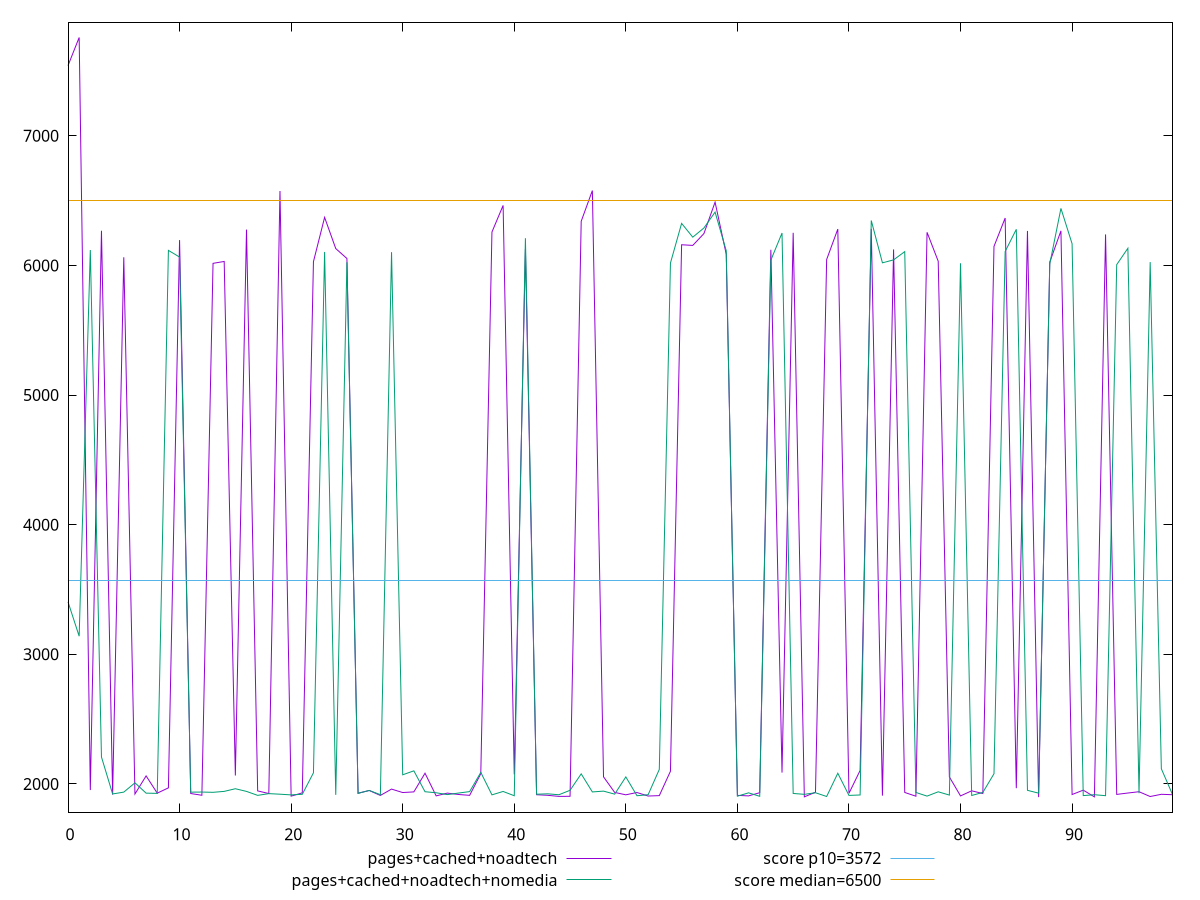 reset

$pagesCachedNoadtech <<EOF
0 7541.941999999999
1 7758.945999999999
2 1952.9544999999998
3 6267.838
4 1917.9574499999997
5 6063.282000000001
6 1922.4759999999999
7 2062.06085
8 1928.90695
9 1969.8804999999998
10 6196.156999999999
11 1926.21085
12 1912.7205500000002
13 6016.460999999999
14 6030.986999999999
15 2065.06205
16 6276.9236
17 1946.4591000000003
18 1926.1665000000003
19 6574.4619999999995
20 1906.04915
21 1931.0889999999997
22 6029.497
23 6371.147000000001
24 6130.329
25 6053.871999999999
26 1928.5205
27 1949.4544999999998
28 1911.3222999999996
29 1960.393
30 1933.7290000000003
31 1938.8110000000001
32 2082.7940000000003
33 1908.01475
34 1929.3399000000004
35 1918.6919999999996
36 1912.1965000000002
37 2079.22725
38 6258.217
39 6463.371
40 2073.5627
41 6127.164999999999
42 1916.9979999999998
43 1912.4173499999997
44 1904.05175
45 1904.72145
46 6340.980399999999
47 6578.029
48 2054.84
49 1934.6854999999998
50 1916.3494
51 1933.9651500000004
52 1906.78665
53 1909.9819499999996
54 2098.18585
55 6159.936000000001
56 6154.8817
57 6246.31
58 6488.723000000001
59 6086.621
60 1911.96
61 1907.8195500000002
62 1932.4309999999996
63 6121.148000000001
64 2087.6764000000003
65 6252.099
66 1900.5327999999997
67 1935.9545000000003
68 6045.974
69 6280.764000000001
70 1927.6406499999998
71 2104.1106999999997
72 6282.581
73 1909.8975500000001
74 6123.901999999999
75 1934.4812499999998
76 1905.5034999999998
77 6256.060399999999
78 6032.966
79 2054.37305
80 1907.6479999999997
81 1947.1275
82 1926.3281499999998
83 6147.363
84 6365.993
85 1967.2954999999997
86 6266.5694
87 1898.2045000000003
88 6026.284
89 6267.279999999999
90 1918.4684000000002
91 1952.0902500000004
92 1900.5365000000002
93 6239.509000000001
94 1919.36965
95 1930.0036
96 1940.0859
97 1903.0279999999998
98 1920.1422000000005
99 1916.95015
EOF

$pagesCachedNoadtechNomedia <<EOF
0 3404.8194999999987
1 3139.9700000000003
2 6119.517
3 2207.8085000000005
4 1922.7407000000003
5 1937.06515
6 2008.7123000000001
7 1929.0670499999999
8 1927.33855
9 6116.429
10 6064.740000000001
11 1936.68075
12 1937.5528500000003
13 1935.489
14 1942.7049999999995
15 1963.1713499999998
16 1942.5069999999998
17 1911.9016999999997
18 1925.38185
19 1920.9302000000002
20 1915.5589499999996
21 1920.1488
22 2085.929
23 6104.484899999999
24 1915.8814499999996
25 6024.741000000001
26 1927.2479500000002
27 1950.0915
28 1917.0805
29 6103.005000000001
30 2070.7282999999998
31 2101.2174999999997
32 1940.0704999999998
33 1931.967
34 1917.8969499999994
35 1929.7820500000003
36 1940.9918499999999
37 2089.053
38 1915.9585000000002
39 1942.0567999999998
40 1909.1495
41 6210.594999999998
42 1920.8425000000002
43 1923.8637000000003
44 1916.745
45 1951.0155
46 2077.7769
47 1938.448
48 1944.6905000000002
49 1921.42855
50 2054.2655
51 1909.2257
52 1916.9386
53 2112.2378999999996
54 6018.932
55 6324.768
56 6218.532
57 6289.3073
58 6411.841600000002
59 6113.9670000000015
60 1905.5912500000004
61 1931.4850999999999
62 1904.7898500000001
63 6041.338999999999
64 6250.368300000001
65 1926.6837499999997
66 1919.9460000000001
67 1932.15245
68 1903.3360000000005
69 2082.52755
70 1911.6564
71 1914.96495
72 6346.965
73 6020.669
74 6043.239999999999
75 6106.99
76 1934.3485500000002
77 1906.2454500000003
78 1939.4407999999996
79 1914.2468999999999
80 6017.030000000002
81 1911.0964999999997
82 1934.5884999999998
83 2078.691
84 6107.7109
85 6278.8910000000005
86 1950.8201000000001
87 1929.0138
88 6012.2119999999995
89 6440.373500000001
90 6167.582
91 1910.1902499999999
92 1916.8744000000002
93 1909.5528000000004
94 6006.514999999999
95 6132.7871
96 1928.5587000000003
97 6026.037
98 2117.22045
99 1918.7594
EOF

set key outside below
set xrange [0:99]
set yrange [1780.9896700000004:7876.160829999999]
set trange [1780.9896700000004:7876.160829999999]
set terminal svg size 640, 520 enhanced background rgb 'white'
set output "report_00017_2021-02-10T15-08-03.406Z/first-cpu-idle/comparison/line/2_vs_3.svg"

plot $pagesCachedNoadtech title "pages+cached+noadtech" with line, \
     $pagesCachedNoadtechNomedia title "pages+cached+noadtech+nomedia" with line, \
     3572 title "score p10=3572", \
     6500 title "score median=6500"

reset
